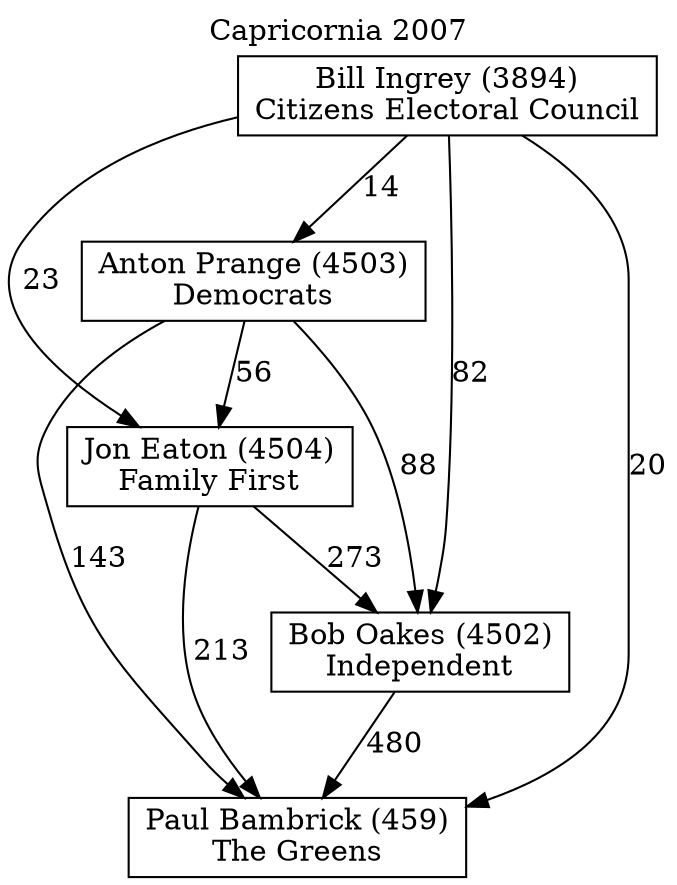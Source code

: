 // House preference flow
digraph "Paul Bambrick (459)_Capricornia_2007" {
	graph [label="Capricornia 2007" labelloc=t mclimit=10]
	node [shape=box]
	"Paul Bambrick (459)" [label="Paul Bambrick (459)
The Greens"]
	"Bob Oakes (4502)" [label="Bob Oakes (4502)
Independent"]
	"Jon Eaton (4504)" [label="Jon Eaton (4504)
Family First"]
	"Anton Prange (4503)" [label="Anton Prange (4503)
Democrats"]
	"Bill Ingrey (3894)" [label="Bill Ingrey (3894)
Citizens Electoral Council"]
	"Paul Bambrick (459)" [label="Paul Bambrick (459)
The Greens"]
	"Jon Eaton (4504)" [label="Jon Eaton (4504)
Family First"]
	"Anton Prange (4503)" [label="Anton Prange (4503)
Democrats"]
	"Bill Ingrey (3894)" [label="Bill Ingrey (3894)
Citizens Electoral Council"]
	"Paul Bambrick (459)" [label="Paul Bambrick (459)
The Greens"]
	"Anton Prange (4503)" [label="Anton Prange (4503)
Democrats"]
	"Bill Ingrey (3894)" [label="Bill Ingrey (3894)
Citizens Electoral Council"]
	"Paul Bambrick (459)" [label="Paul Bambrick (459)
The Greens"]
	"Bill Ingrey (3894)" [label="Bill Ingrey (3894)
Citizens Electoral Council"]
	"Bill Ingrey (3894)" [label="Bill Ingrey (3894)
Citizens Electoral Council"]
	"Anton Prange (4503)" [label="Anton Prange (4503)
Democrats"]
	"Bill Ingrey (3894)" [label="Bill Ingrey (3894)
Citizens Electoral Council"]
	"Bill Ingrey (3894)" [label="Bill Ingrey (3894)
Citizens Electoral Council"]
	"Jon Eaton (4504)" [label="Jon Eaton (4504)
Family First"]
	"Anton Prange (4503)" [label="Anton Prange (4503)
Democrats"]
	"Bill Ingrey (3894)" [label="Bill Ingrey (3894)
Citizens Electoral Council"]
	"Jon Eaton (4504)" [label="Jon Eaton (4504)
Family First"]
	"Bill Ingrey (3894)" [label="Bill Ingrey (3894)
Citizens Electoral Council"]
	"Bill Ingrey (3894)" [label="Bill Ingrey (3894)
Citizens Electoral Council"]
	"Anton Prange (4503)" [label="Anton Prange (4503)
Democrats"]
	"Bill Ingrey (3894)" [label="Bill Ingrey (3894)
Citizens Electoral Council"]
	"Bill Ingrey (3894)" [label="Bill Ingrey (3894)
Citizens Electoral Council"]
	"Bob Oakes (4502)" [label="Bob Oakes (4502)
Independent"]
	"Jon Eaton (4504)" [label="Jon Eaton (4504)
Family First"]
	"Anton Prange (4503)" [label="Anton Prange (4503)
Democrats"]
	"Bill Ingrey (3894)" [label="Bill Ingrey (3894)
Citizens Electoral Council"]
	"Bob Oakes (4502)" [label="Bob Oakes (4502)
Independent"]
	"Anton Prange (4503)" [label="Anton Prange (4503)
Democrats"]
	"Bill Ingrey (3894)" [label="Bill Ingrey (3894)
Citizens Electoral Council"]
	"Bob Oakes (4502)" [label="Bob Oakes (4502)
Independent"]
	"Bill Ingrey (3894)" [label="Bill Ingrey (3894)
Citizens Electoral Council"]
	"Bill Ingrey (3894)" [label="Bill Ingrey (3894)
Citizens Electoral Council"]
	"Anton Prange (4503)" [label="Anton Prange (4503)
Democrats"]
	"Bill Ingrey (3894)" [label="Bill Ingrey (3894)
Citizens Electoral Council"]
	"Bill Ingrey (3894)" [label="Bill Ingrey (3894)
Citizens Electoral Council"]
	"Jon Eaton (4504)" [label="Jon Eaton (4504)
Family First"]
	"Anton Prange (4503)" [label="Anton Prange (4503)
Democrats"]
	"Bill Ingrey (3894)" [label="Bill Ingrey (3894)
Citizens Electoral Council"]
	"Jon Eaton (4504)" [label="Jon Eaton (4504)
Family First"]
	"Bill Ingrey (3894)" [label="Bill Ingrey (3894)
Citizens Electoral Council"]
	"Bill Ingrey (3894)" [label="Bill Ingrey (3894)
Citizens Electoral Council"]
	"Anton Prange (4503)" [label="Anton Prange (4503)
Democrats"]
	"Bill Ingrey (3894)" [label="Bill Ingrey (3894)
Citizens Electoral Council"]
	"Bill Ingrey (3894)" [label="Bill Ingrey (3894)
Citizens Electoral Council"]
	"Bob Oakes (4502)" -> "Paul Bambrick (459)" [label=480]
	"Jon Eaton (4504)" -> "Bob Oakes (4502)" [label=273]
	"Anton Prange (4503)" -> "Jon Eaton (4504)" [label=56]
	"Bill Ingrey (3894)" -> "Anton Prange (4503)" [label=14]
	"Jon Eaton (4504)" -> "Paul Bambrick (459)" [label=213]
	"Anton Prange (4503)" -> "Paul Bambrick (459)" [label=143]
	"Bill Ingrey (3894)" -> "Paul Bambrick (459)" [label=20]
	"Bill Ingrey (3894)" -> "Jon Eaton (4504)" [label=23]
	"Anton Prange (4503)" -> "Bob Oakes (4502)" [label=88]
	"Bill Ingrey (3894)" -> "Bob Oakes (4502)" [label=82]
}
